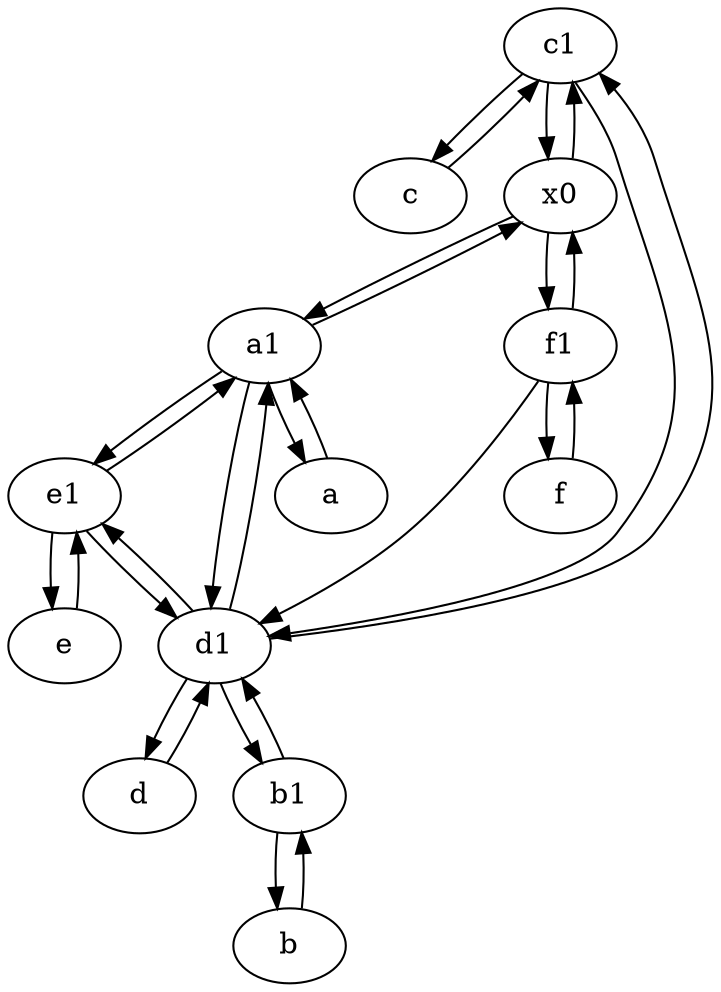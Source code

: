digraph  {
	c1 [pos="30,15!"];
	a [pos="40,10!"];
	d [pos="20,30!"];
	e [pos="30,50!"];
	c [pos="20,10!"];
	f1;
	x0;
	d1 [pos="25,30!"];
	f [pos="15,45!"];
	e1 [pos="25,45!"];
	a1 [pos="40,15!"];
	b1 [pos="45,20!"];
	b [pos="50,20!"];
	c -> c1;
	d1 -> a1;
	x0 -> a1;
	e1 -> a1;
	f1 -> d1;
	e1 -> d1;
	f1 -> x0;
	d1 -> b1;
	b1 -> d1;
	a1 -> x0;
	x0 -> c1;
	f1 -> f;
	e -> e1;
	b1 -> b;
	a -> a1;
	d1 -> e1;
	b -> b1;
	a1 -> e1;
	c1 -> d1;
	c1 -> x0;
	f -> f1;
	d1 -> c1;
	d1 -> d;
	c1 -> c;
	d -> d1;
	e1 -> e;
	a1 -> a;
	a1 -> d1;
	x0 -> f1;

	}
